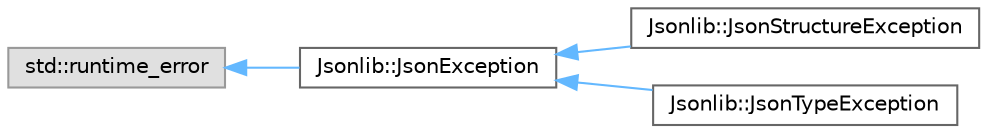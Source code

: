 digraph "类继承关系图"
{
 // LATEX_PDF_SIZE
  bgcolor="transparent";
  edge [fontname=Helvetica,fontsize=10,labelfontname=Helvetica,labelfontsize=10];
  node [fontname=Helvetica,fontsize=10,shape=box,height=0.2,width=0.4];
  rankdir="LR";
  Node0 [id="Node000000",label="std::runtime_error",height=0.2,width=0.4,color="grey60", fillcolor="#E0E0E0", style="filled",tooltip=" "];
  Node0 -> Node1 [id="edge1_Node000000_Node000001",dir="back",color="steelblue1",style="solid",tooltip=" "];
  Node1 [id="Node000001",label="Jsonlib::JsonException",height=0.2,width=0.4,color="grey40", fillcolor="white", style="filled",URL="$class_jsonlib_1_1_json_exception.html",tooltip="Json专用异常基类类"];
  Node1 -> Node2 [id="edge2_Node000001_Node000002",dir="back",color="steelblue1",style="solid",tooltip=" "];
  Node2 [id="Node000002",label="Jsonlib::JsonStructureException",height=0.2,width=0.4,color="grey40", fillcolor="white", style="filled",URL="$class_jsonlib_1_1_json_structure_exception.html",tooltip="Json结构错误异常类"];
  Node1 -> Node3 [id="edge3_Node000001_Node000003",dir="back",color="steelblue1",style="solid",tooltip=" "];
  Node3 [id="Node000003",label="Jsonlib::JsonTypeException",height=0.2,width=0.4,color="grey40", fillcolor="white", style="filled",URL="$class_jsonlib_1_1_json_type_exception.html",tooltip="Json类型错误异常类"];
}
